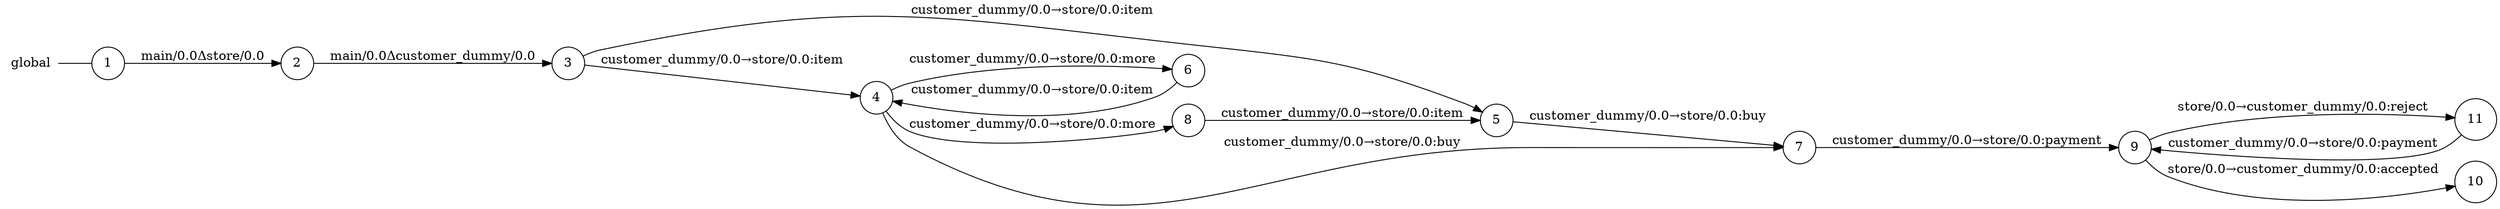 digraph global {
	rankdir="LR";
	n_0 [label="global", shape="plaintext"];
	n_1 [id="5", shape=circle, label="5"];
	n_2 [id="11", shape=circle, label="11"];
	n_3 [id="6", shape=circle, label="6"];
	n_4 [id="10", shape=circle, label="10"];
	n_5 [id="1", shape=circle, label="1"];
	n_0 -> n_5 [arrowhead=none];
	n_6 [id="9", shape=circle, label="9"];
	n_7 [id="2", shape=circle, label="2"];
	n_8 [id="8", shape=circle, label="8"];
	n_9 [id="4", shape=circle, label="4"];
	n_10 [id="7", shape=circle, label="7"];
	n_11 [id="3", shape=circle, label="3"];

	n_5 -> n_7 [id="[$e|0]", label="main/0.0Δstore/0.0"];
	n_10 -> n_6 [id="[$e|9]", label="customer_dummy/0.0→store/0.0:payment"];
	n_1 -> n_10 [id="[$e|5]", label="customer_dummy/0.0→store/0.0:buy"];
	n_11 -> n_1 [id="[$e|3]", label="customer_dummy/0.0→store/0.0:item"];
	n_3 -> n_9 [id="[$e|8]", label="customer_dummy/0.0→store/0.0:item"];
	n_6 -> n_2 [id="[$e|12]", label="store/0.0→customer_dummy/0.0:reject"];
	n_9 -> n_8 [id="[$e|6]", label="customer_dummy/0.0→store/0.0:more"];
	n_11 -> n_9 [id="[$e|2]", label="customer_dummy/0.0→store/0.0:item"];
	n_8 -> n_1 [id="[$e|10]", label="customer_dummy/0.0→store/0.0:item"];
	n_9 -> n_10 [id="[$e|7]", label="customer_dummy/0.0→store/0.0:buy"];
	n_6 -> n_4 [id="[$e|11]", label="store/0.0→customer_dummy/0.0:accepted"];
	n_2 -> n_6 [id="[$e|13]", label="customer_dummy/0.0→store/0.0:payment"];
	n_9 -> n_3 [id="[$e|4]", label="customer_dummy/0.0→store/0.0:more"];
	n_7 -> n_11 [id="[$e|1]", label="main/0.0Δcustomer_dummy/0.0"];
}
